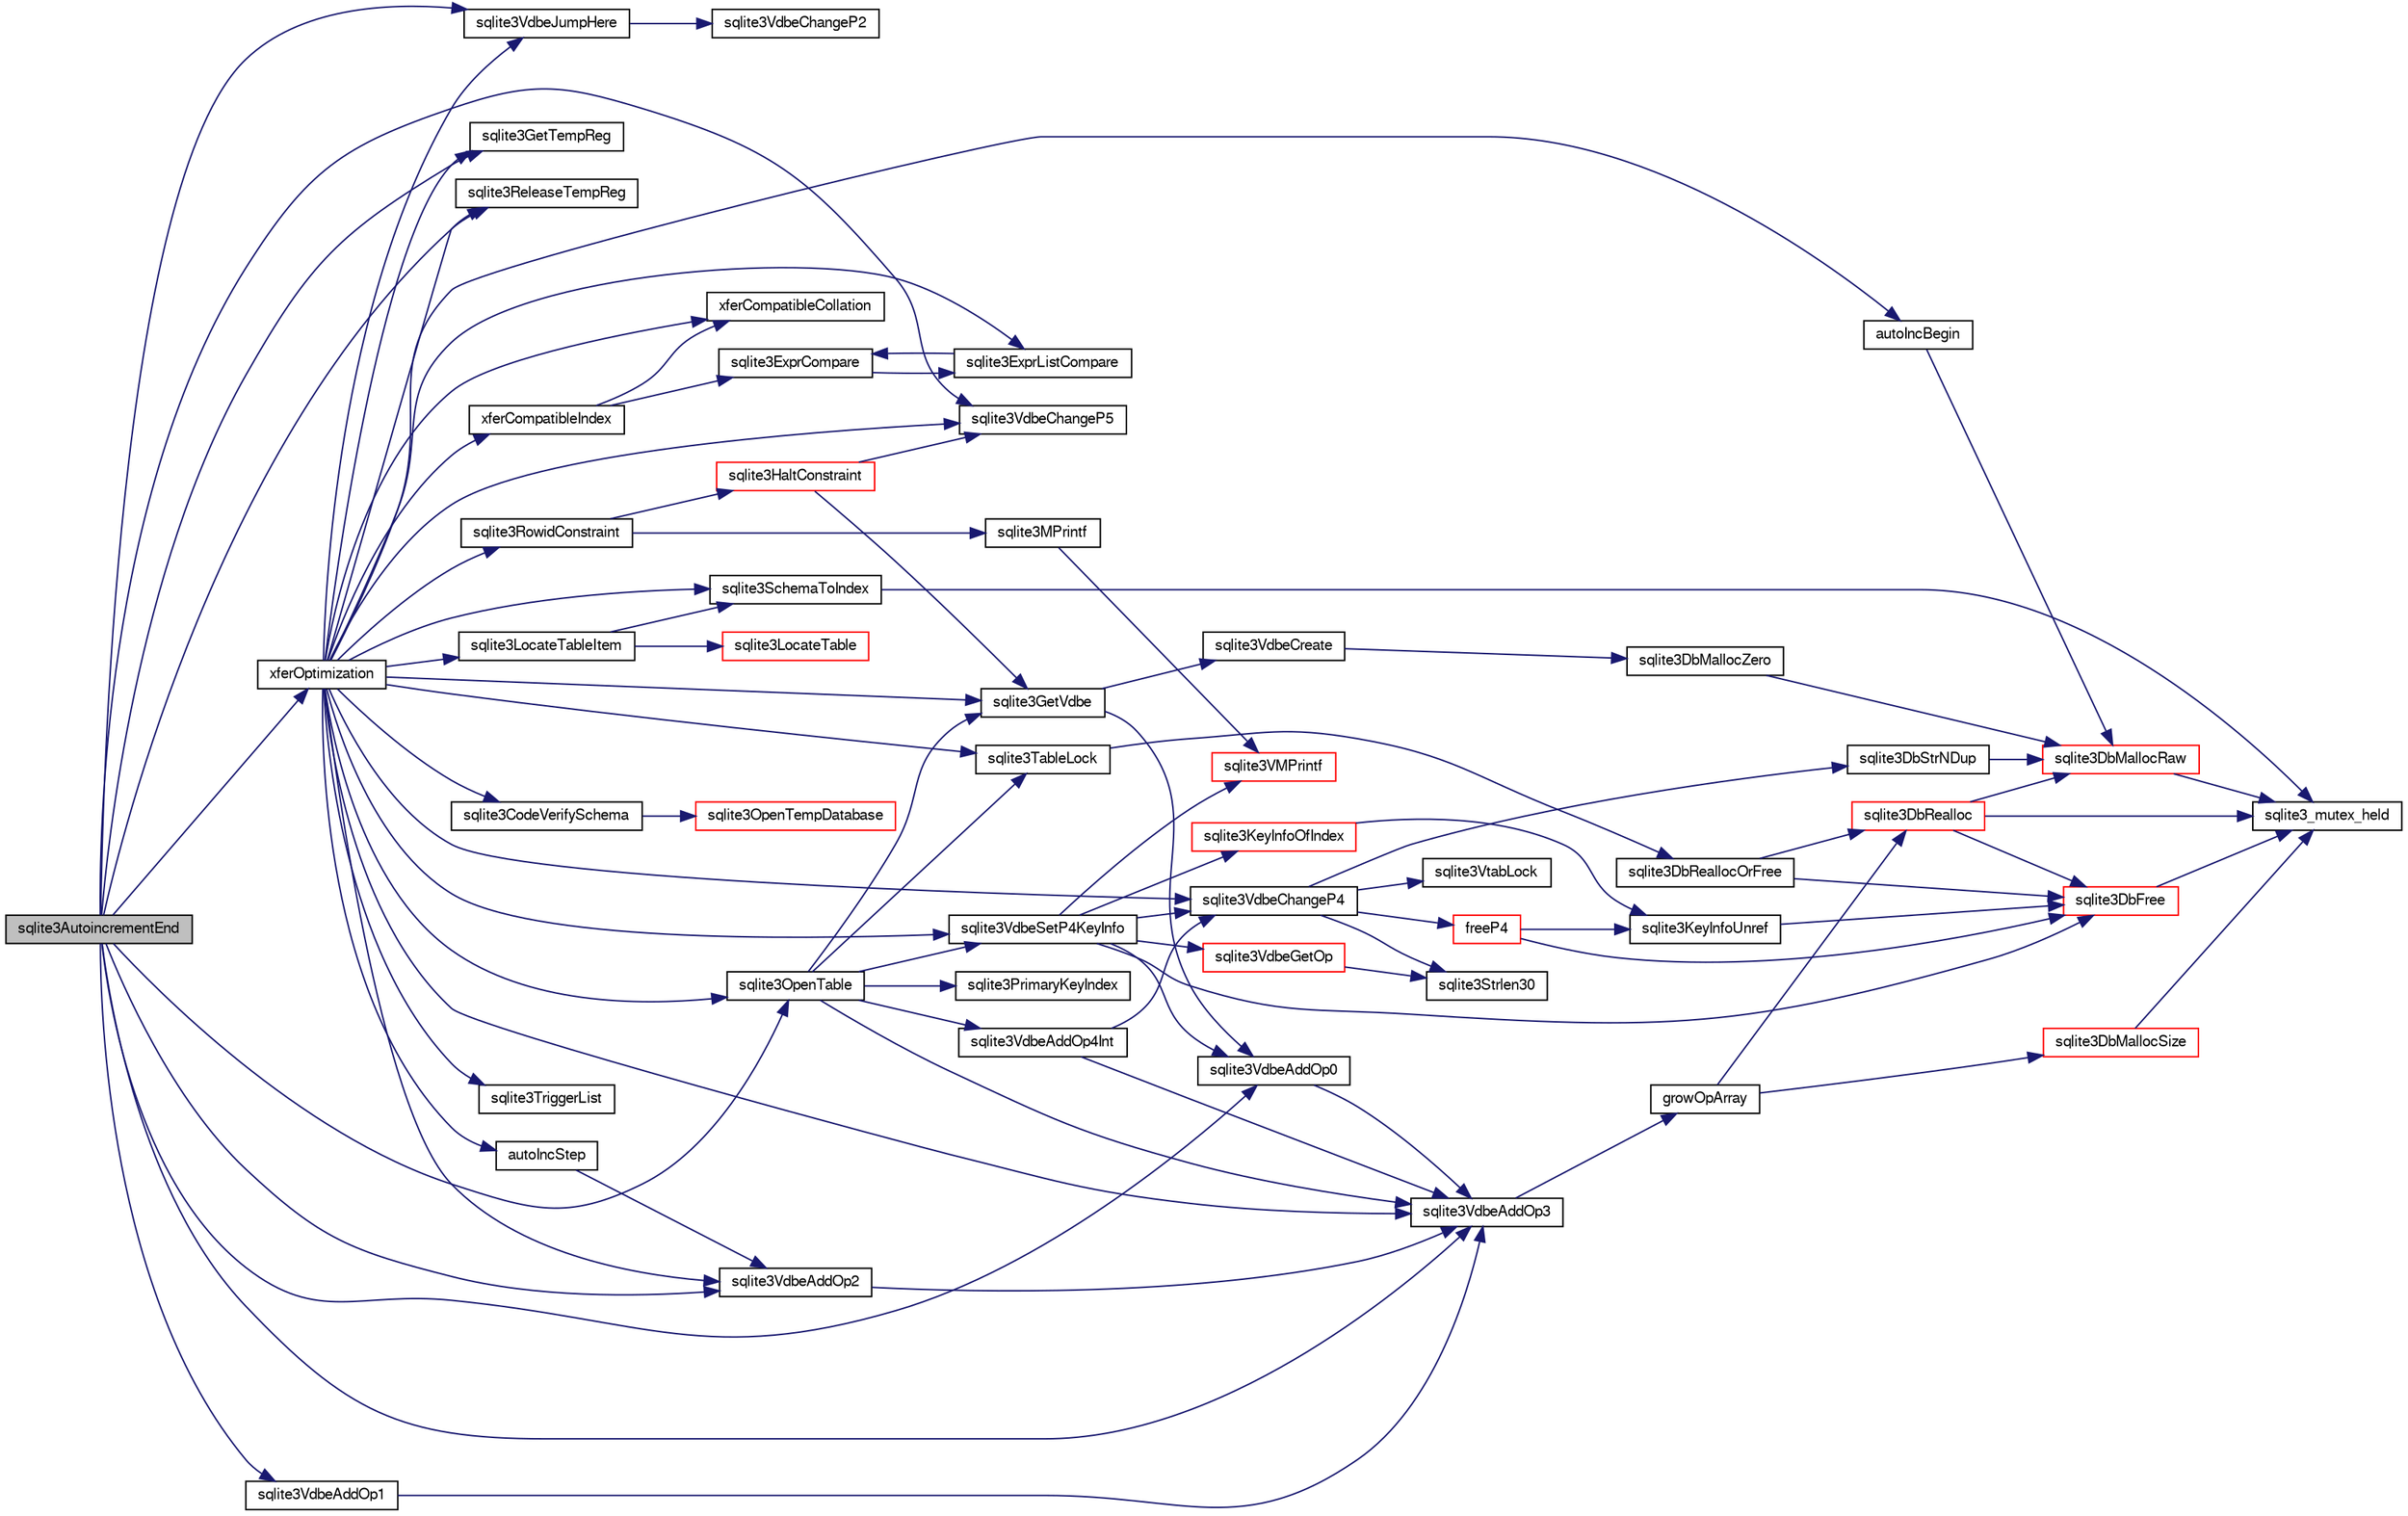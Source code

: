 digraph "sqlite3AutoincrementEnd"
{
  edge [fontname="FreeSans",fontsize="10",labelfontname="FreeSans",labelfontsize="10"];
  node [fontname="FreeSans",fontsize="10",shape=record];
  rankdir="LR";
  Node425787 [label="sqlite3AutoincrementEnd",height=0.2,width=0.4,color="black", fillcolor="grey75", style="filled", fontcolor="black"];
  Node425787 -> Node425788 [color="midnightblue",fontsize="10",style="solid",fontname="FreeSans"];
  Node425788 [label="sqlite3GetTempReg",height=0.2,width=0.4,color="black", fillcolor="white", style="filled",URL="$sqlite3_8c.html#ab58586b4abaefcc5df42af9d1e84d8fb"];
  Node425787 -> Node425789 [color="midnightblue",fontsize="10",style="solid",fontname="FreeSans"];
  Node425789 [label="sqlite3OpenTable",height=0.2,width=0.4,color="black", fillcolor="white", style="filled",URL="$sqlite3_8c.html#aa935d8de28fb95e999736ef792d5a808"];
  Node425789 -> Node425790 [color="midnightblue",fontsize="10",style="solid",fontname="FreeSans"];
  Node425790 [label="sqlite3GetVdbe",height=0.2,width=0.4,color="black", fillcolor="white", style="filled",URL="$sqlite3_8c.html#a76b721dcd00b0587308547594cb6c1f4"];
  Node425790 -> Node425791 [color="midnightblue",fontsize="10",style="solid",fontname="FreeSans"];
  Node425791 [label="sqlite3VdbeCreate",height=0.2,width=0.4,color="black", fillcolor="white", style="filled",URL="$sqlite3_8c.html#a7778fbbc1a7b677f680ce0afc44a88e2"];
  Node425791 -> Node425792 [color="midnightblue",fontsize="10",style="solid",fontname="FreeSans"];
  Node425792 [label="sqlite3DbMallocZero",height=0.2,width=0.4,color="black", fillcolor="white", style="filled",URL="$sqlite3_8c.html#a49cfebac9d6067a03442c92af73f33e4"];
  Node425792 -> Node425793 [color="midnightblue",fontsize="10",style="solid",fontname="FreeSans"];
  Node425793 [label="sqlite3DbMallocRaw",height=0.2,width=0.4,color="red", fillcolor="white", style="filled",URL="$sqlite3_8c.html#abbe8be0cf7175e11ddc3e2218fad924e"];
  Node425793 -> Node425794 [color="midnightblue",fontsize="10",style="solid",fontname="FreeSans"];
  Node425794 [label="sqlite3_mutex_held",height=0.2,width=0.4,color="black", fillcolor="white", style="filled",URL="$sqlite3_8c.html#acf77da68932b6bc163c5e68547ecc3e7"];
  Node425790 -> Node425805 [color="midnightblue",fontsize="10",style="solid",fontname="FreeSans"];
  Node425805 [label="sqlite3VdbeAddOp0",height=0.2,width=0.4,color="black", fillcolor="white", style="filled",URL="$sqlite3_8c.html#a0aefd237fc1d629f3a3d3d454ced408a"];
  Node425805 -> Node425806 [color="midnightblue",fontsize="10",style="solid",fontname="FreeSans"];
  Node425806 [label="sqlite3VdbeAddOp3",height=0.2,width=0.4,color="black", fillcolor="white", style="filled",URL="$sqlite3_8c.html#a29b4560b019211a73e1478cec7468345"];
  Node425806 -> Node425807 [color="midnightblue",fontsize="10",style="solid",fontname="FreeSans"];
  Node425807 [label="growOpArray",height=0.2,width=0.4,color="black", fillcolor="white", style="filled",URL="$sqlite3_8c.html#adb00b9ead01ffe0d757d5a6d0853ada5"];
  Node425807 -> Node425808 [color="midnightblue",fontsize="10",style="solid",fontname="FreeSans"];
  Node425808 [label="sqlite3DbRealloc",height=0.2,width=0.4,color="red", fillcolor="white", style="filled",URL="$sqlite3_8c.html#ae028f4902a9d29bcaf310ff289ee87dc"];
  Node425808 -> Node425794 [color="midnightblue",fontsize="10",style="solid",fontname="FreeSans"];
  Node425808 -> Node425793 [color="midnightblue",fontsize="10",style="solid",fontname="FreeSans"];
  Node425808 -> Node425810 [color="midnightblue",fontsize="10",style="solid",fontname="FreeSans"];
  Node425810 [label="sqlite3DbFree",height=0.2,width=0.4,color="red", fillcolor="white", style="filled",URL="$sqlite3_8c.html#ac70ab821a6607b4a1b909582dc37a069"];
  Node425810 -> Node425794 [color="midnightblue",fontsize="10",style="solid",fontname="FreeSans"];
  Node425807 -> Node425812 [color="midnightblue",fontsize="10",style="solid",fontname="FreeSans"];
  Node425812 [label="sqlite3DbMallocSize",height=0.2,width=0.4,color="red", fillcolor="white", style="filled",URL="$sqlite3_8c.html#aa397e5a8a03495203a0767abf0a71f86"];
  Node425812 -> Node425794 [color="midnightblue",fontsize="10",style="solid",fontname="FreeSans"];
  Node425789 -> Node426077 [color="midnightblue",fontsize="10",style="solid",fontname="FreeSans"];
  Node426077 [label="sqlite3TableLock",height=0.2,width=0.4,color="black", fillcolor="white", style="filled",URL="$sqlite3_8c.html#a13be5e81f379c515f270f6f2a3bb63a7"];
  Node426077 -> Node425868 [color="midnightblue",fontsize="10",style="solid",fontname="FreeSans"];
  Node425868 [label="sqlite3DbReallocOrFree",height=0.2,width=0.4,color="black", fillcolor="white", style="filled",URL="$sqlite3_8c.html#a532a9fd62eeb46b61885a0fff075231c"];
  Node425868 -> Node425808 [color="midnightblue",fontsize="10",style="solid",fontname="FreeSans"];
  Node425868 -> Node425810 [color="midnightblue",fontsize="10",style="solid",fontname="FreeSans"];
  Node425789 -> Node426078 [color="midnightblue",fontsize="10",style="solid",fontname="FreeSans"];
  Node426078 [label="sqlite3VdbeAddOp4Int",height=0.2,width=0.4,color="black", fillcolor="white", style="filled",URL="$sqlite3_8c.html#afff63410071bb7015a6392d8a7704b43"];
  Node426078 -> Node425806 [color="midnightblue",fontsize="10",style="solid",fontname="FreeSans"];
  Node426078 -> Node426079 [color="midnightblue",fontsize="10",style="solid",fontname="FreeSans"];
  Node426079 [label="sqlite3VdbeChangeP4",height=0.2,width=0.4,color="black", fillcolor="white", style="filled",URL="$sqlite3_8c.html#add0d891a062d044a0c7e6fc072702830"];
  Node426079 -> Node426080 [color="midnightblue",fontsize="10",style="solid",fontname="FreeSans"];
  Node426080 [label="freeP4",height=0.2,width=0.4,color="red", fillcolor="white", style="filled",URL="$sqlite3_8c.html#aa1ec8debef2a9be5fe36a3082fd3e0f9"];
  Node426080 -> Node425810 [color="midnightblue",fontsize="10",style="solid",fontname="FreeSans"];
  Node426080 -> Node426081 [color="midnightblue",fontsize="10",style="solid",fontname="FreeSans"];
  Node426081 [label="sqlite3KeyInfoUnref",height=0.2,width=0.4,color="black", fillcolor="white", style="filled",URL="$sqlite3_8c.html#ac94cc1874ab0865db1dbbefd3886ba4a"];
  Node426081 -> Node425810 [color="midnightblue",fontsize="10",style="solid",fontname="FreeSans"];
  Node426079 -> Node426086 [color="midnightblue",fontsize="10",style="solid",fontname="FreeSans"];
  Node426086 [label="sqlite3VtabLock",height=0.2,width=0.4,color="black", fillcolor="white", style="filled",URL="$sqlite3_8c.html#aa2b6bcc2ba2b313da4b72e6b0d83dea6"];
  Node426079 -> Node425860 [color="midnightblue",fontsize="10",style="solid",fontname="FreeSans"];
  Node425860 [label="sqlite3Strlen30",height=0.2,width=0.4,color="black", fillcolor="white", style="filled",URL="$sqlite3_8c.html#a3dcd80ba41f1a308193dee74857b62a7"];
  Node426079 -> Node426068 [color="midnightblue",fontsize="10",style="solid",fontname="FreeSans"];
  Node426068 [label="sqlite3DbStrNDup",height=0.2,width=0.4,color="black", fillcolor="white", style="filled",URL="$sqlite3_8c.html#a48e8c757f70cba60fe83ce00ad8de713"];
  Node426068 -> Node425793 [color="midnightblue",fontsize="10",style="solid",fontname="FreeSans"];
  Node425789 -> Node426087 [color="midnightblue",fontsize="10",style="solid",fontname="FreeSans"];
  Node426087 [label="sqlite3PrimaryKeyIndex",height=0.2,width=0.4,color="black", fillcolor="white", style="filled",URL="$sqlite3_8c.html#af6edde3fbbd22a22b86ad32677fad95b"];
  Node425789 -> Node425806 [color="midnightblue",fontsize="10",style="solid",fontname="FreeSans"];
  Node425789 -> Node426088 [color="midnightblue",fontsize="10",style="solid",fontname="FreeSans"];
  Node426088 [label="sqlite3VdbeSetP4KeyInfo",height=0.2,width=0.4,color="black", fillcolor="white", style="filled",URL="$sqlite3_8c.html#a342090b36fbf7fdace2a23b8efca030c"];
  Node426088 -> Node426079 [color="midnightblue",fontsize="10",style="solid",fontname="FreeSans"];
  Node426088 -> Node426089 [color="midnightblue",fontsize="10",style="solid",fontname="FreeSans"];
  Node426089 [label="sqlite3KeyInfoOfIndex",height=0.2,width=0.4,color="red", fillcolor="white", style="filled",URL="$sqlite3_8c.html#a7b4298fb8e674075dbe680baae5f451b"];
  Node426089 -> Node426081 [color="midnightblue",fontsize="10",style="solid",fontname="FreeSans"];
  Node426088 -> Node425810 [color="midnightblue",fontsize="10",style="solid",fontname="FreeSans"];
  Node426088 -> Node426065 [color="midnightblue",fontsize="10",style="solid",fontname="FreeSans"];
  Node426065 [label="sqlite3VMPrintf",height=0.2,width=0.4,color="red", fillcolor="white", style="filled",URL="$sqlite3_8c.html#a05535d0982ef06fbc2ee8195ebbae689"];
  Node426088 -> Node425805 [color="midnightblue",fontsize="10",style="solid",fontname="FreeSans"];
  Node426088 -> Node426110 [color="midnightblue",fontsize="10",style="solid",fontname="FreeSans"];
  Node426110 [label="sqlite3VdbeGetOp",height=0.2,width=0.4,color="red", fillcolor="white", style="filled",URL="$sqlite3_8c.html#a5ab7282d63d42e66c8d7cb7a9d0c6f74"];
  Node426110 -> Node425860 [color="midnightblue",fontsize="10",style="solid",fontname="FreeSans"];
  Node425787 -> Node426112 [color="midnightblue",fontsize="10",style="solid",fontname="FreeSans"];
  Node426112 [label="sqlite3VdbeAddOp1",height=0.2,width=0.4,color="black", fillcolor="white", style="filled",URL="$sqlite3_8c.html#a6207112b1851d7e7d76e887ef6d72d5a"];
  Node426112 -> Node425806 [color="midnightblue",fontsize="10",style="solid",fontname="FreeSans"];
  Node425787 -> Node426113 [color="midnightblue",fontsize="10",style="solid",fontname="FreeSans"];
  Node426113 [label="sqlite3VdbeAddOp2",height=0.2,width=0.4,color="black", fillcolor="white", style="filled",URL="$sqlite3_8c.html#ae87204d7b069da19e4db0404c6deaae5"];
  Node426113 -> Node425806 [color="midnightblue",fontsize="10",style="solid",fontname="FreeSans"];
  Node425787 -> Node426114 [color="midnightblue",fontsize="10",style="solid",fontname="FreeSans"];
  Node426114 [label="sqlite3VdbeJumpHere",height=0.2,width=0.4,color="black", fillcolor="white", style="filled",URL="$sqlite3_8c.html#a95562175c9105ba0abe1d4dc6f8a39d4"];
  Node426114 -> Node426115 [color="midnightblue",fontsize="10",style="solid",fontname="FreeSans"];
  Node426115 [label="sqlite3VdbeChangeP2",height=0.2,width=0.4,color="black", fillcolor="white", style="filled",URL="$sqlite3_8c.html#aaf43838cdd2fd0e5e834e2ef214ab26c"];
  Node425787 -> Node425806 [color="midnightblue",fontsize="10",style="solid",fontname="FreeSans"];
  Node425787 -> Node426116 [color="midnightblue",fontsize="10",style="solid",fontname="FreeSans"];
  Node426116 [label="sqlite3VdbeChangeP5",height=0.2,width=0.4,color="black", fillcolor="white", style="filled",URL="$sqlite3_8c.html#a4dde2e4087eda945511b05d667050740"];
  Node425787 -> Node425805 [color="midnightblue",fontsize="10",style="solid",fontname="FreeSans"];
  Node425787 -> Node426117 [color="midnightblue",fontsize="10",style="solid",fontname="FreeSans"];
  Node426117 [label="sqlite3ReleaseTempReg",height=0.2,width=0.4,color="black", fillcolor="white", style="filled",URL="$sqlite3_8c.html#a48d55dce63ac590c3b0fc464abb67ad7"];
  Node425787 -> Node426118 [color="midnightblue",fontsize="10",style="solid",fontname="FreeSans"];
  Node426118 [label="xferOptimization",height=0.2,width=0.4,color="black", fillcolor="white", style="filled",URL="$sqlite3_8c.html#ae85c90f7d064fe83f4ed930e708855d2"];
  Node426118 -> Node426119 [color="midnightblue",fontsize="10",style="solid",fontname="FreeSans"];
  Node426119 [label="sqlite3TriggerList",height=0.2,width=0.4,color="black", fillcolor="white", style="filled",URL="$sqlite3_8c.html#a64b772357d0dabd103b28ce0ca0b312f"];
  Node426118 -> Node426120 [color="midnightblue",fontsize="10",style="solid",fontname="FreeSans"];
  Node426120 [label="sqlite3LocateTableItem",height=0.2,width=0.4,color="black", fillcolor="white", style="filled",URL="$sqlite3_8c.html#ac80229652e6d3200bd88dff77f874888"];
  Node426120 -> Node426121 [color="midnightblue",fontsize="10",style="solid",fontname="FreeSans"];
  Node426121 [label="sqlite3SchemaToIndex",height=0.2,width=0.4,color="black", fillcolor="white", style="filled",URL="$sqlite3_8c.html#ad9ef77a42022f1f8c8ab71b5761f5134"];
  Node426121 -> Node425794 [color="midnightblue",fontsize="10",style="solid",fontname="FreeSans"];
  Node426120 -> Node426122 [color="midnightblue",fontsize="10",style="solid",fontname="FreeSans"];
  Node426122 [label="sqlite3LocateTable",height=0.2,width=0.4,color="red", fillcolor="white", style="filled",URL="$sqlite3_8c.html#adfeea5b18971250d4ff7f5a44e134d75"];
  Node426118 -> Node426777 [color="midnightblue",fontsize="10",style="solid",fontname="FreeSans"];
  Node426777 [label="xferCompatibleCollation",height=0.2,width=0.4,color="black", fillcolor="white", style="filled",URL="$sqlite3_8c.html#a90cd70abe4e9f9757480ae3ead7a1bbd"];
  Node426118 -> Node426778 [color="midnightblue",fontsize="10",style="solid",fontname="FreeSans"];
  Node426778 [label="xferCompatibleIndex",height=0.2,width=0.4,color="black", fillcolor="white", style="filled",URL="$sqlite3_8c.html#ab575125542540f8b67a3b4beb3e02d06"];
  Node426778 -> Node426777 [color="midnightblue",fontsize="10",style="solid",fontname="FreeSans"];
  Node426778 -> Node426779 [color="midnightblue",fontsize="10",style="solid",fontname="FreeSans"];
  Node426779 [label="sqlite3ExprCompare",height=0.2,width=0.4,color="black", fillcolor="white", style="filled",URL="$sqlite3_8c.html#a0062379db3318d71048a461297c31598"];
  Node426779 -> Node426780 [color="midnightblue",fontsize="10",style="solid",fontname="FreeSans"];
  Node426780 [label="sqlite3ExprListCompare",height=0.2,width=0.4,color="black", fillcolor="white", style="filled",URL="$sqlite3_8c.html#a2ec8c2311e6547386e5f60e251ebabc7"];
  Node426780 -> Node426779 [color="midnightblue",fontsize="10",style="solid",fontname="FreeSans"];
  Node426118 -> Node426780 [color="midnightblue",fontsize="10",style="solid",fontname="FreeSans"];
  Node426118 -> Node426121 [color="midnightblue",fontsize="10",style="solid",fontname="FreeSans"];
  Node426118 -> Node425790 [color="midnightblue",fontsize="10",style="solid",fontname="FreeSans"];
  Node426118 -> Node426781 [color="midnightblue",fontsize="10",style="solid",fontname="FreeSans"];
  Node426781 [label="sqlite3CodeVerifySchema",height=0.2,width=0.4,color="black", fillcolor="white", style="filled",URL="$sqlite3_8c.html#ad9d8708d96f8416ec59ebf41c57000f9"];
  Node426781 -> Node426782 [color="midnightblue",fontsize="10",style="solid",fontname="FreeSans"];
  Node426782 [label="sqlite3OpenTempDatabase",height=0.2,width=0.4,color="red", fillcolor="white", style="filled",URL="$sqlite3_8c.html#aaf3088380b731428b72d3b5777f93755"];
  Node426118 -> Node426783 [color="midnightblue",fontsize="10",style="solid",fontname="FreeSans"];
  Node426783 [label="autoIncBegin",height=0.2,width=0.4,color="black", fillcolor="white", style="filled",URL="$sqlite3_8c.html#ace6be0edf9dfebbb8a650d2f4728b885"];
  Node426783 -> Node425793 [color="midnightblue",fontsize="10",style="solid",fontname="FreeSans"];
  Node426118 -> Node425788 [color="midnightblue",fontsize="10",style="solid",fontname="FreeSans"];
  Node426118 -> Node425789 [color="midnightblue",fontsize="10",style="solid",fontname="FreeSans"];
  Node426118 -> Node426113 [color="midnightblue",fontsize="10",style="solid",fontname="FreeSans"];
  Node426118 -> Node426114 [color="midnightblue",fontsize="10",style="solid",fontname="FreeSans"];
  Node426118 -> Node425806 [color="midnightblue",fontsize="10",style="solid",fontname="FreeSans"];
  Node426118 -> Node426784 [color="midnightblue",fontsize="10",style="solid",fontname="FreeSans"];
  Node426784 [label="sqlite3RowidConstraint",height=0.2,width=0.4,color="black", fillcolor="white", style="filled",URL="$sqlite3_8c.html#abf05c71ba66fc1c8ff0681f00e77f10b"];
  Node426784 -> Node426064 [color="midnightblue",fontsize="10",style="solid",fontname="FreeSans"];
  Node426064 [label="sqlite3MPrintf",height=0.2,width=0.4,color="black", fillcolor="white", style="filled",URL="$sqlite3_8c.html#a208ef0df84e9778778804a19af03efea"];
  Node426064 -> Node426065 [color="midnightblue",fontsize="10",style="solid",fontname="FreeSans"];
  Node426784 -> Node426785 [color="midnightblue",fontsize="10",style="solid",fontname="FreeSans"];
  Node426785 [label="sqlite3HaltConstraint",height=0.2,width=0.4,color="red", fillcolor="white", style="filled",URL="$sqlite3_8c.html#a1d9375ff5f2bf176b6f08662ebca50bd"];
  Node426785 -> Node425790 [color="midnightblue",fontsize="10",style="solid",fontname="FreeSans"];
  Node426785 -> Node426116 [color="midnightblue",fontsize="10",style="solid",fontname="FreeSans"];
  Node426118 -> Node426788 [color="midnightblue",fontsize="10",style="solid",fontname="FreeSans"];
  Node426788 [label="autoIncStep",height=0.2,width=0.4,color="black", fillcolor="white", style="filled",URL="$sqlite3_8c.html#af9b0d0bb1338fe4bf074901ad8f6eb1b"];
  Node426788 -> Node426113 [color="midnightblue",fontsize="10",style="solid",fontname="FreeSans"];
  Node426118 -> Node426116 [color="midnightblue",fontsize="10",style="solid",fontname="FreeSans"];
  Node426118 -> Node426079 [color="midnightblue",fontsize="10",style="solid",fontname="FreeSans"];
  Node426118 -> Node426077 [color="midnightblue",fontsize="10",style="solid",fontname="FreeSans"];
  Node426118 -> Node426088 [color="midnightblue",fontsize="10",style="solid",fontname="FreeSans"];
  Node426118 -> Node426117 [color="midnightblue",fontsize="10",style="solid",fontname="FreeSans"];
}
